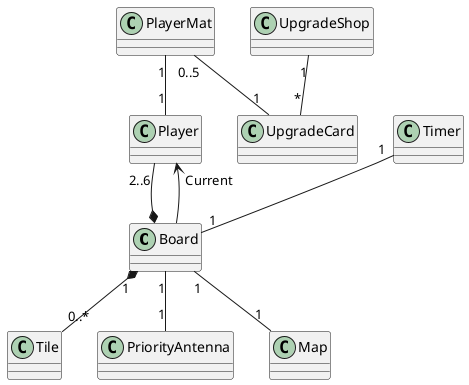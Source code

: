 @startuml domain_diagram

Board "1" *-- "0..*" Tile
Board "1" -- "1" PriorityAntenna
Player "2..6" --* Board
Player "Current" <-- Board
PlayerMat "1" -- "1" Player
PlayerMat "0..5" -- "1" UpgradeCard
UpgradeShop "1" -- "*" UpgradeCard
Board "1" -- "1" Map
Timer "1" -- "1" Board

@enduml